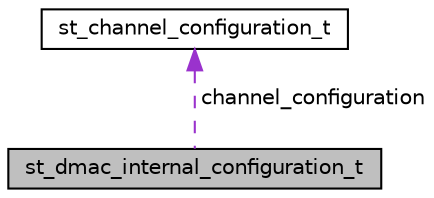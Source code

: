 digraph "st_dmac_internal_configuration_t"
{
 // LATEX_PDF_SIZE
  edge [fontname="Helvetica",fontsize="10",labelfontname="Helvetica",labelfontsize="10"];
  node [fontname="Helvetica",fontsize="10",shape=record];
  Node1 [label="st_dmac_internal_configuration_t",height=0.2,width=0.4,color="black", fillcolor="grey75", style="filled", fontcolor="black",tooltip=" "];
  Node2 -> Node1 [dir="back",color="darkorchid3",fontsize="10",style="dashed",label=" channel_configuration" ,fontname="Helvetica"];
  Node2 [label="st_channel_configuration_t",height=0.2,width=0.4,color="black", fillcolor="white", style="filled",URL="$de/d08/structst__channel__configuration__t.html",tooltip=" "];
}
